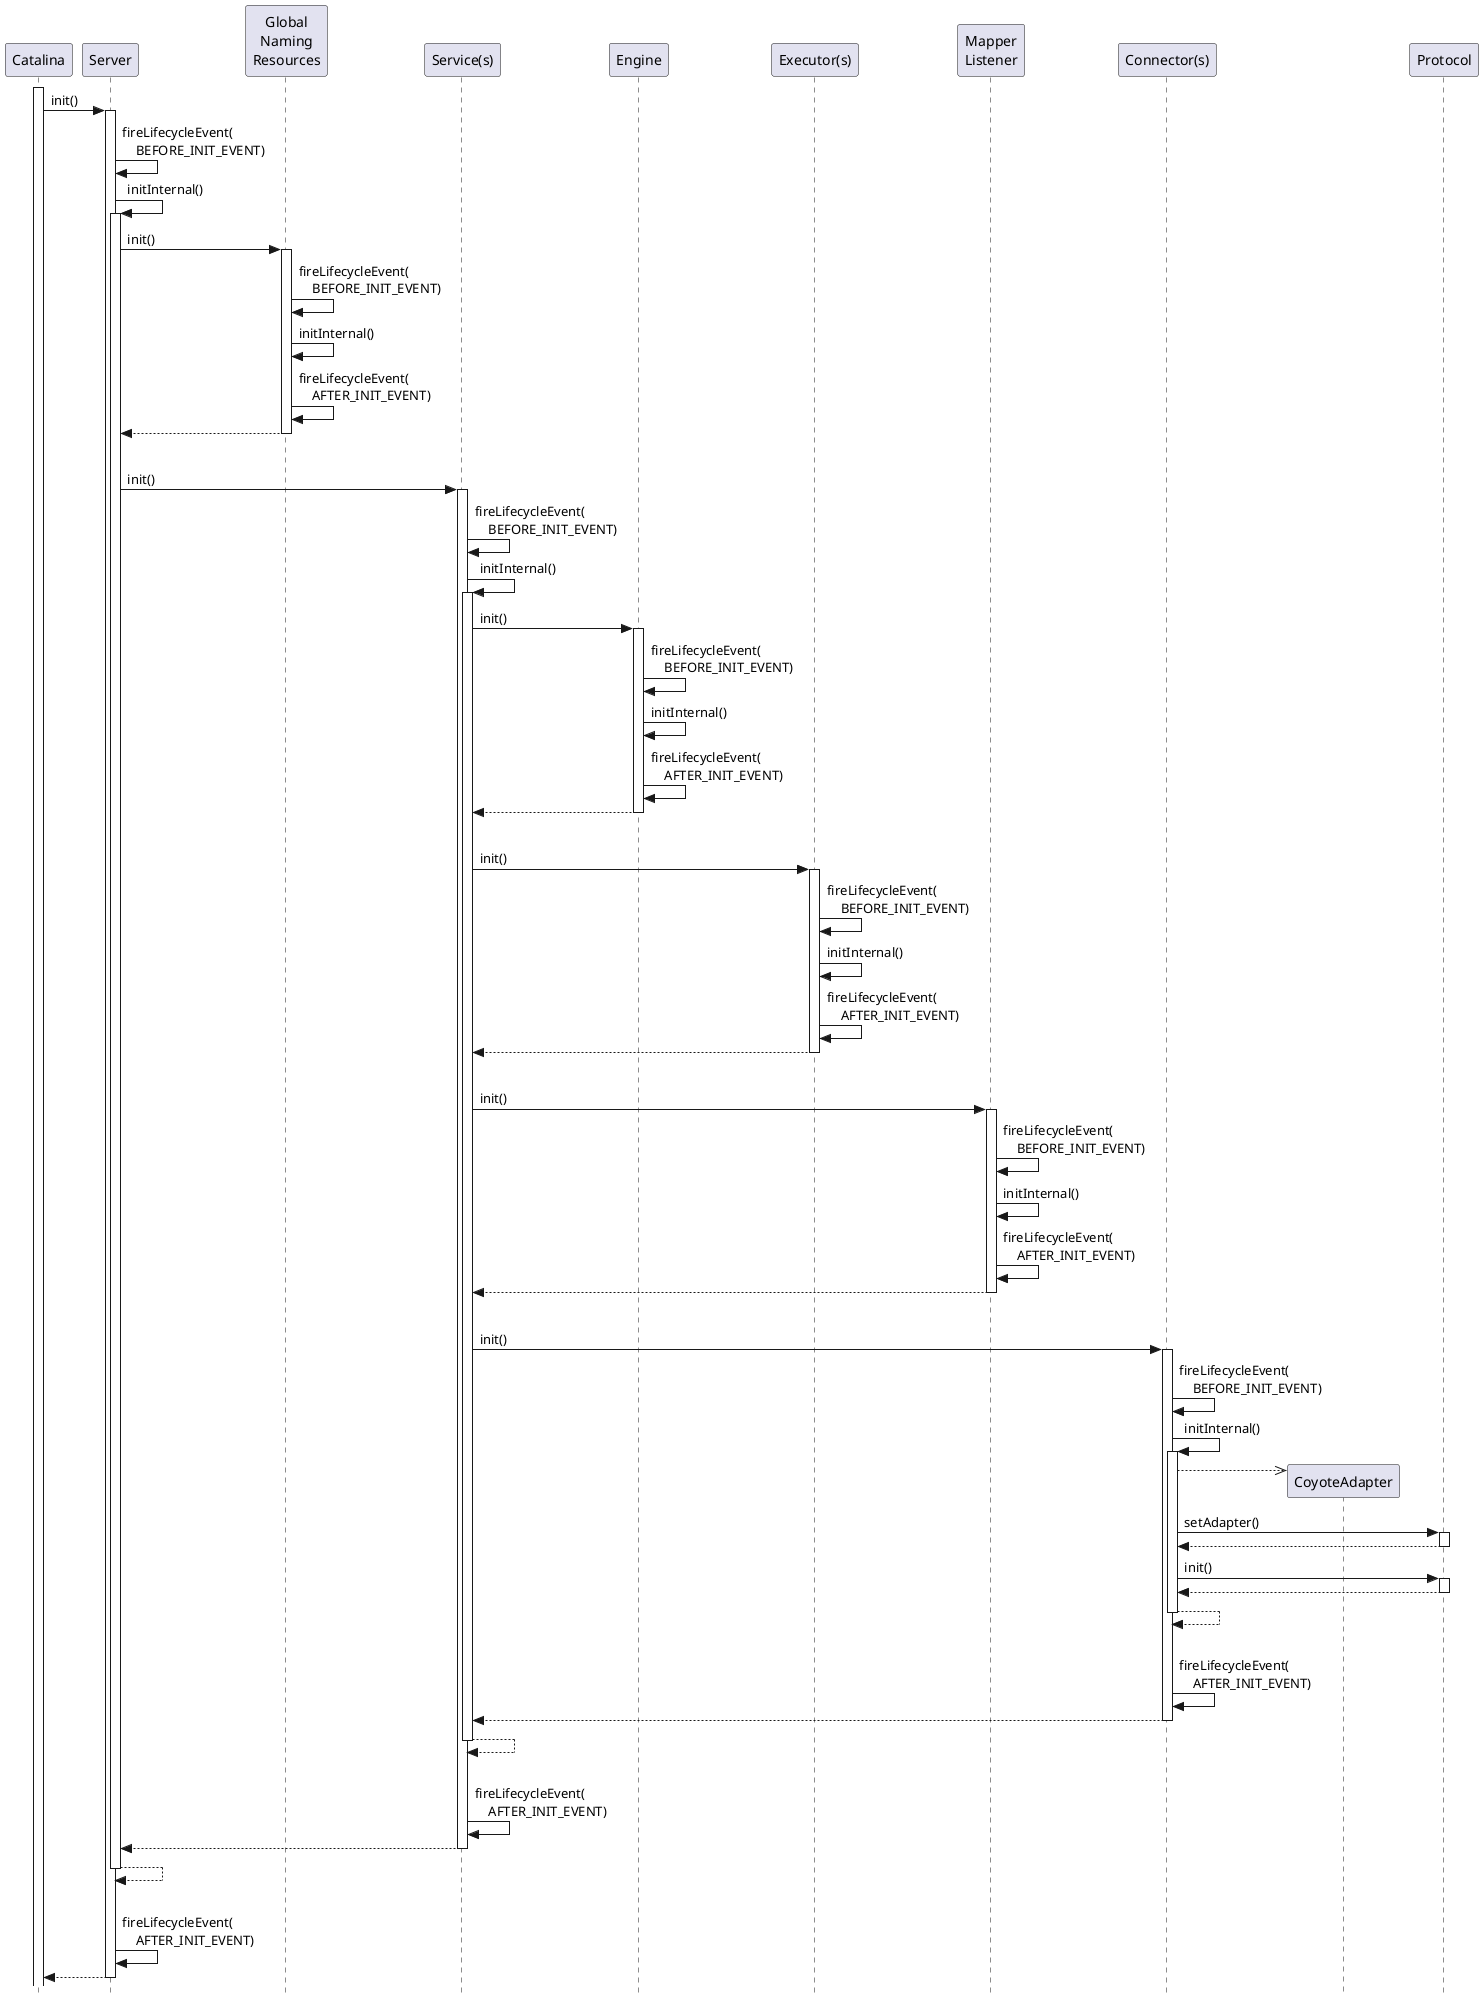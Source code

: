 @startuml

' Licensed to the Apache Software Foundation (ASF) under one or more
' contributor license agreements.  See the NOTICE file distributed with
' this work for additional information regarding copyright ownership.
' The ASF licenses this file to You under the Apache License, Version 2.0
' (the "License"); you may not use this file except in compliance with
' the License.  You may obtain a copy of the License at
'
'     http://www.apache.org/licenses/LICENSE-2.0
'
' Unless required by applicable law or agreed to in writing, software
' distributed under the License is distributed on an "AS IS" BASIS,
' WITHOUT WARRANTIES OR CONDITIONS OF ANY KIND, either express or implied.
' See the License for the specific language governing permissions and
' limitations under the License.

hide footbox
skinparam style strictuml

activate Catalina

Catalina -> Server ++: init()

Server -> Server: fireLifecycleEvent(\n    BEFORE_INIT_EVENT)

Server -> Server ++: initInternal()

Server -> "Global\nNaming\nResources" as GNR ++: init()
GNR -> GNR: fireLifecycleEvent(\n    BEFORE_INIT_EVENT)
GNR -> GNR: initInternal()
GNR -> GNR: fireLifecycleEvent(\n    AFTER_INIT_EVENT)
return

|||
Server -> "Service(s)" as Services ++: init()

Services -> Services: fireLifecycleEvent(\n    BEFORE_INIT_EVENT)

Services -> Services ++: initInternal()

Services -> Engine ++: init()
Engine -> Engine: fireLifecycleEvent(\n    BEFORE_INIT_EVENT)
Engine -> Engine: initInternal()
Engine -> Engine: fireLifecycleEvent(\n    AFTER_INIT_EVENT)
return

|||
Services -> "Executor(s)" as Executors ++: init()
Executors -> Executors: fireLifecycleEvent(\n    BEFORE_INIT_EVENT)
Executors -> Executors: initInternal()
Executors -> Executors: fireLifecycleEvent(\n    AFTER_INIT_EVENT)
return

|||
Services -> "Mapper\nListener" as MapperListener ++: init()
MapperListener -> MapperListener: fireLifecycleEvent(\n    BEFORE_INIT_EVENT)
MapperListener -> MapperListener: initInternal()
MapperListener -> MapperListener: fireLifecycleEvent(\n    AFTER_INIT_EVENT)
return

|||
Services -> "Connector(s)" as Connectors ++: init()

Connectors -> Connectors: fireLifecycleEvent(\n    BEFORE_INIT_EVENT)

Connectors -> Connectors ++: initInternal()

Connectors -->> CoyoteAdapter **

Connectors -> Protocol ++: setAdapter()
return

Connectors -> Protocol ++: init()
return

return

|||
Connectors -> Connectors: fireLifecycleEvent(\n    AFTER_INIT_EVENT)

return

return

|||
Services -> Services: fireLifecycleEvent(\n    AFTER_INIT_EVENT)

return

return

|||
Server -> Server: fireLifecycleEvent(\n    AFTER_INIT_EVENT)

return
@enduml